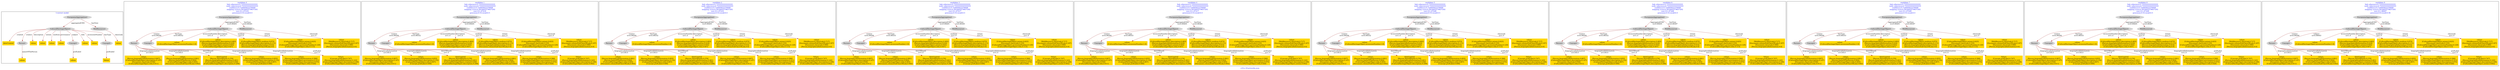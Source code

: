 digraph n0 {
fontcolor="blue"
remincross="true"
label="s10-s-18-artworks.json"
subgraph cluster_0 {
label="1-correct model"
n2[style="filled",color="white",fillcolor="lightgray",label="CulturalHeritageObject1"];
n3[shape="plaintext",style="filled",fillcolor="gold",label="dateCreated"];
n4[style="filled",color="white",fillcolor="lightgray",label="Person1"];
n5[shape="plaintext",style="filled",fillcolor="gold",label="values"];
n6[shape="plaintext",style="filled",fillcolor="gold",label="values"];
n7[shape="plaintext",style="filled",fillcolor="gold",label="values"];
n8[shape="plaintext",style="filled",fillcolor="gold",label="values"];
n9[style="filled",color="white",fillcolor="lightgray",label="Concept1"];
n10[shape="plaintext",style="filled",fillcolor="gold",label="values"];
n11[shape="plaintext",style="filled",fillcolor="gold",label="values"];
n12[style="filled",color="white",fillcolor="lightgray",label="Concept2"];
n13[shape="plaintext",style="filled",fillcolor="gold",label="values"];
n14[style="filled",color="white",fillcolor="lightgray",label="EuropeanaAggregation1"];
n15[style="filled",color="white",fillcolor="lightgray",label="WebResource1"];
n16[shape="plaintext",style="filled",fillcolor="gold",label="values"];
n17[shape="plaintext",style="filled",fillcolor="gold",label="values"];
n18[shape="plaintext",style="filled",fillcolor="gold",label="Values"];
}
subgraph cluster_1 {
label="candidate 0\nlink coherence:0.7333333333333333\nnode coherence:0.7333333333333333\nconfidence:0.724005622376009\nmapping score:0.5918402579637202\ncost:311.97416\n-precision:0.53-recall:0.5"
n20[style="filled",color="white",fillcolor="lightgray",label="CulturalHeritageObject1"];
n21[style="filled",color="white",fillcolor="lightgray",label="Person1"];
n22[style="filled",color="white",fillcolor="lightgray",label="Concept1"];
n23[style="filled",color="white",fillcolor="lightgray",label="EuropeanaAggregation1"];
n24[style="filled",color="white",fillcolor="lightgray",label="WebResource1"];
n25[shape="plaintext",style="filled",fillcolor="gold",label="values\n[Person,biographicalInformation,0.807]\n[CulturalHeritageObject,description,0.147]\n[Document,classLink,0.036]\n[CulturalHeritageObject,title,0.011]"];
n26[shape="plaintext",style="filled",fillcolor="gold",label="values\n[CulturalHeritageObject,accessionNumber,1.0]"];
n27[shape="plaintext",style="filled",fillcolor="gold",label="values\n[Person,biographicalInformation,0.991]\n[Person,nameOfThePerson,0.004]\n[CulturalHeritageObject,title,0.003]\n[Document,columnSubClassOfLink,0.002]"];
n28[shape="plaintext",style="filled",fillcolor="gold",label="dateCreated\n[Person,dateOfDeath,0.276]\n[Person,biographicalInformation,0.261]\n[CulturalHeritageObject,created,0.256]\n[CulturalHeritageObject,description,0.208]"];
n29[shape="plaintext",style="filled",fillcolor="gold",label="values\n[Person,biographicalInformation,0.855]\n[CulturalHeritageObject,description,0.132]\n[CulturalHeritageObject,title,0.007]\n[Concept,prefLabel,0.006]"];
n30[shape="plaintext",style="filled",fillcolor="gold",label="values\n[CulturalHeritageObject,description,0.483]\n[Person,biographicalInformation,0.416]\n[CulturalHeritageObject,extent,0.055]\n[CulturalHeritageObject,title,0.047]"];
n31[shape="plaintext",style="filled",fillcolor="gold",label="values\n[CulturalHeritageObject,medium,0.875]\n[CulturalHeritageObject,description,0.111]\n[Person,biographicalInformation,0.014]\n[Document,columnSubClassOfLink,0.0]"];
n32[shape="plaintext",style="filled",fillcolor="gold",label="values\n[CulturalHeritageObject,extent,0.625]\n[Document,classLink,0.133]\n[CulturalHeritageObject,accessionNumber,0.129]\n[CulturalHeritageObject,title,0.113]"];
n33[shape="plaintext",style="filled",fillcolor="gold",label="Values\n[Concept,prefLabel,0.747]\n[Person,biographicalInformation,0.143]\n[CulturalHeritageObject,description,0.109]\n[CulturalHeritageObject,extent,0.002]"];
n34[shape="plaintext",style="filled",fillcolor="gold",label="values\n[WebResource,classLink,0.717]\n[Document,columnSubClassOfLink,0.187]\n[Document,classLink,0.096]\n[Person,biographicalInformation,0.0]"];
n35[shape="plaintext",style="filled",fillcolor="gold",label="values\n[Person,biographicalInformation,0.589]\n[CulturalHeritageObject,provenance,0.311]\n[CulturalHeritageObject,description,0.075]\n[CulturalHeritageObject,title,0.026]"];
}
subgraph cluster_2 {
label="candidate 1\nlink coherence:0.7333333333333333\nnode coherence:0.7333333333333333\nconfidence:0.724005622376009\nmapping score:0.5918402579637202\ncost:311.97416\n-precision:0.53-recall:0.5"
n37[style="filled",color="white",fillcolor="lightgray",label="CulturalHeritageObject1"];
n38[style="filled",color="white",fillcolor="lightgray",label="Person1"];
n39[style="filled",color="white",fillcolor="lightgray",label="Concept1"];
n40[style="filled",color="white",fillcolor="lightgray",label="EuropeanaAggregation1"];
n41[style="filled",color="white",fillcolor="lightgray",label="WebResource1"];
n42[shape="plaintext",style="filled",fillcolor="gold",label="values\n[Person,biographicalInformation,0.807]\n[CulturalHeritageObject,description,0.147]\n[Document,classLink,0.036]\n[CulturalHeritageObject,title,0.011]"];
n43[shape="plaintext",style="filled",fillcolor="gold",label="values\n[CulturalHeritageObject,accessionNumber,1.0]"];
n44[shape="plaintext",style="filled",fillcolor="gold",label="values\n[Person,biographicalInformation,0.855]\n[CulturalHeritageObject,description,0.132]\n[CulturalHeritageObject,title,0.007]\n[Concept,prefLabel,0.006]"];
n45[shape="plaintext",style="filled",fillcolor="gold",label="dateCreated\n[Person,dateOfDeath,0.276]\n[Person,biographicalInformation,0.261]\n[CulturalHeritageObject,created,0.256]\n[CulturalHeritageObject,description,0.208]"];
n46[shape="plaintext",style="filled",fillcolor="gold",label="values\n[Person,biographicalInformation,0.991]\n[Person,nameOfThePerson,0.004]\n[CulturalHeritageObject,title,0.003]\n[Document,columnSubClassOfLink,0.002]"];
n47[shape="plaintext",style="filled",fillcolor="gold",label="values\n[CulturalHeritageObject,description,0.483]\n[Person,biographicalInformation,0.416]\n[CulturalHeritageObject,extent,0.055]\n[CulturalHeritageObject,title,0.047]"];
n48[shape="plaintext",style="filled",fillcolor="gold",label="values\n[CulturalHeritageObject,medium,0.875]\n[CulturalHeritageObject,description,0.111]\n[Person,biographicalInformation,0.014]\n[Document,columnSubClassOfLink,0.0]"];
n49[shape="plaintext",style="filled",fillcolor="gold",label="values\n[CulturalHeritageObject,extent,0.625]\n[Document,classLink,0.133]\n[CulturalHeritageObject,accessionNumber,0.129]\n[CulturalHeritageObject,title,0.113]"];
n50[shape="plaintext",style="filled",fillcolor="gold",label="Values\n[Concept,prefLabel,0.747]\n[Person,biographicalInformation,0.143]\n[CulturalHeritageObject,description,0.109]\n[CulturalHeritageObject,extent,0.002]"];
n51[shape="plaintext",style="filled",fillcolor="gold",label="values\n[WebResource,classLink,0.717]\n[Document,columnSubClassOfLink,0.187]\n[Document,classLink,0.096]\n[Person,biographicalInformation,0.0]"];
n52[shape="plaintext",style="filled",fillcolor="gold",label="values\n[Person,biographicalInformation,0.589]\n[CulturalHeritageObject,provenance,0.311]\n[CulturalHeritageObject,description,0.075]\n[CulturalHeritageObject,title,0.026]"];
}
subgraph cluster_3 {
label="candidate 2\nlink coherence:0.7333333333333333\nnode coherence:0.7333333333333333\nconfidence:0.724005622376009\nmapping score:0.5918402579637202\ncost:311.97416\n-precision:0.53-recall:0.5"
n54[style="filled",color="white",fillcolor="lightgray",label="CulturalHeritageObject1"];
n55[style="filled",color="white",fillcolor="lightgray",label="Person1"];
n56[style="filled",color="white",fillcolor="lightgray",label="Concept1"];
n57[style="filled",color="white",fillcolor="lightgray",label="EuropeanaAggregation1"];
n58[style="filled",color="white",fillcolor="lightgray",label="WebResource1"];
n59[shape="plaintext",style="filled",fillcolor="gold",label="values\n[Person,biographicalInformation,0.991]\n[Person,nameOfThePerson,0.004]\n[CulturalHeritageObject,title,0.003]\n[Document,columnSubClassOfLink,0.002]"];
n60[shape="plaintext",style="filled",fillcolor="gold",label="values\n[CulturalHeritageObject,accessionNumber,1.0]"];
n61[shape="plaintext",style="filled",fillcolor="gold",label="values\n[Person,biographicalInformation,0.855]\n[CulturalHeritageObject,description,0.132]\n[CulturalHeritageObject,title,0.007]\n[Concept,prefLabel,0.006]"];
n62[shape="plaintext",style="filled",fillcolor="gold",label="dateCreated\n[Person,dateOfDeath,0.276]\n[Person,biographicalInformation,0.261]\n[CulturalHeritageObject,created,0.256]\n[CulturalHeritageObject,description,0.208]"];
n63[shape="plaintext",style="filled",fillcolor="gold",label="values\n[Person,biographicalInformation,0.807]\n[CulturalHeritageObject,description,0.147]\n[Document,classLink,0.036]\n[CulturalHeritageObject,title,0.011]"];
n64[shape="plaintext",style="filled",fillcolor="gold",label="values\n[CulturalHeritageObject,description,0.483]\n[Person,biographicalInformation,0.416]\n[CulturalHeritageObject,extent,0.055]\n[CulturalHeritageObject,title,0.047]"];
n65[shape="plaintext",style="filled",fillcolor="gold",label="values\n[CulturalHeritageObject,medium,0.875]\n[CulturalHeritageObject,description,0.111]\n[Person,biographicalInformation,0.014]\n[Document,columnSubClassOfLink,0.0]"];
n66[shape="plaintext",style="filled",fillcolor="gold",label="values\n[CulturalHeritageObject,extent,0.625]\n[Document,classLink,0.133]\n[CulturalHeritageObject,accessionNumber,0.129]\n[CulturalHeritageObject,title,0.113]"];
n67[shape="plaintext",style="filled",fillcolor="gold",label="Values\n[Concept,prefLabel,0.747]\n[Person,biographicalInformation,0.143]\n[CulturalHeritageObject,description,0.109]\n[CulturalHeritageObject,extent,0.002]"];
n68[shape="plaintext",style="filled",fillcolor="gold",label="values\n[WebResource,classLink,0.717]\n[Document,columnSubClassOfLink,0.187]\n[Document,classLink,0.096]\n[Person,biographicalInformation,0.0]"];
n69[shape="plaintext",style="filled",fillcolor="gold",label="values\n[Person,biographicalInformation,0.589]\n[CulturalHeritageObject,provenance,0.311]\n[CulturalHeritageObject,description,0.075]\n[CulturalHeritageObject,title,0.026]"];
}
subgraph cluster_4 {
label="candidate 3\nlink coherence:0.7333333333333333\nnode coherence:0.7333333333333333\nconfidence:0.724005622376009\nmapping score:0.5918402579637202\ncost:311.97417\n-precision:0.53-recall:0.5"
n71[style="filled",color="white",fillcolor="lightgray",label="CulturalHeritageObject1"];
n72[style="filled",color="white",fillcolor="lightgray",label="Person1"];
n73[style="filled",color="white",fillcolor="lightgray",label="Concept2"];
n74[style="filled",color="white",fillcolor="lightgray",label="EuropeanaAggregation1"];
n75[style="filled",color="white",fillcolor="lightgray",label="WebResource1"];
n76[shape="plaintext",style="filled",fillcolor="gold",label="values\n[Person,biographicalInformation,0.807]\n[CulturalHeritageObject,description,0.147]\n[Document,classLink,0.036]\n[CulturalHeritageObject,title,0.011]"];
n77[shape="plaintext",style="filled",fillcolor="gold",label="values\n[CulturalHeritageObject,accessionNumber,1.0]"];
n78[shape="plaintext",style="filled",fillcolor="gold",label="values\n[Person,biographicalInformation,0.991]\n[Person,nameOfThePerson,0.004]\n[CulturalHeritageObject,title,0.003]\n[Document,columnSubClassOfLink,0.002]"];
n79[shape="plaintext",style="filled",fillcolor="gold",label="Values\n[Concept,prefLabel,0.747]\n[Person,biographicalInformation,0.143]\n[CulturalHeritageObject,description,0.109]\n[CulturalHeritageObject,extent,0.002]"];
n80[shape="plaintext",style="filled",fillcolor="gold",label="dateCreated\n[Person,dateOfDeath,0.276]\n[Person,biographicalInformation,0.261]\n[CulturalHeritageObject,created,0.256]\n[CulturalHeritageObject,description,0.208]"];
n81[shape="plaintext",style="filled",fillcolor="gold",label="values\n[Person,biographicalInformation,0.855]\n[CulturalHeritageObject,description,0.132]\n[CulturalHeritageObject,title,0.007]\n[Concept,prefLabel,0.006]"];
n82[shape="plaintext",style="filled",fillcolor="gold",label="values\n[CulturalHeritageObject,description,0.483]\n[Person,biographicalInformation,0.416]\n[CulturalHeritageObject,extent,0.055]\n[CulturalHeritageObject,title,0.047]"];
n83[shape="plaintext",style="filled",fillcolor="gold",label="values\n[CulturalHeritageObject,medium,0.875]\n[CulturalHeritageObject,description,0.111]\n[Person,biographicalInformation,0.014]\n[Document,columnSubClassOfLink,0.0]"];
n84[shape="plaintext",style="filled",fillcolor="gold",label="values\n[CulturalHeritageObject,extent,0.625]\n[Document,classLink,0.133]\n[CulturalHeritageObject,accessionNumber,0.129]\n[CulturalHeritageObject,title,0.113]"];
n85[shape="plaintext",style="filled",fillcolor="gold",label="values\n[WebResource,classLink,0.717]\n[Document,columnSubClassOfLink,0.187]\n[Document,classLink,0.096]\n[Person,biographicalInformation,0.0]"];
n86[shape="plaintext",style="filled",fillcolor="gold",label="values\n[Person,biographicalInformation,0.589]\n[CulturalHeritageObject,provenance,0.311]\n[CulturalHeritageObject,description,0.075]\n[CulturalHeritageObject,title,0.026]"];
}
subgraph cluster_5 {
label="candidate 4\nlink coherence:0.7333333333333333\nnode coherence:0.7333333333333333\nconfidence:0.724005622376009\nmapping score:0.5918402579637202\ncost:311.97417\n-precision:0.53-recall:0.5"
n88[style="filled",color="white",fillcolor="lightgray",label="CulturalHeritageObject1"];
n89[style="filled",color="white",fillcolor="lightgray",label="Person1"];
n90[style="filled",color="white",fillcolor="lightgray",label="Concept2"];
n91[style="filled",color="white",fillcolor="lightgray",label="EuropeanaAggregation1"];
n92[style="filled",color="white",fillcolor="lightgray",label="WebResource1"];
n93[shape="plaintext",style="filled",fillcolor="gold",label="values\n[Person,biographicalInformation,0.807]\n[CulturalHeritageObject,description,0.147]\n[Document,classLink,0.036]\n[CulturalHeritageObject,title,0.011]"];
n94[shape="plaintext",style="filled",fillcolor="gold",label="values\n[CulturalHeritageObject,accessionNumber,1.0]"];
n95[shape="plaintext",style="filled",fillcolor="gold",label="values\n[Person,biographicalInformation,0.855]\n[CulturalHeritageObject,description,0.132]\n[CulturalHeritageObject,title,0.007]\n[Concept,prefLabel,0.006]"];
n96[shape="plaintext",style="filled",fillcolor="gold",label="Values\n[Concept,prefLabel,0.747]\n[Person,biographicalInformation,0.143]\n[CulturalHeritageObject,description,0.109]\n[CulturalHeritageObject,extent,0.002]"];
n97[shape="plaintext",style="filled",fillcolor="gold",label="dateCreated\n[Person,dateOfDeath,0.276]\n[Person,biographicalInformation,0.261]\n[CulturalHeritageObject,created,0.256]\n[CulturalHeritageObject,description,0.208]"];
n98[shape="plaintext",style="filled",fillcolor="gold",label="values\n[Person,biographicalInformation,0.991]\n[Person,nameOfThePerson,0.004]\n[CulturalHeritageObject,title,0.003]\n[Document,columnSubClassOfLink,0.002]"];
n99[shape="plaintext",style="filled",fillcolor="gold",label="values\n[CulturalHeritageObject,description,0.483]\n[Person,biographicalInformation,0.416]\n[CulturalHeritageObject,extent,0.055]\n[CulturalHeritageObject,title,0.047]"];
n100[shape="plaintext",style="filled",fillcolor="gold",label="values\n[CulturalHeritageObject,medium,0.875]\n[CulturalHeritageObject,description,0.111]\n[Person,biographicalInformation,0.014]\n[Document,columnSubClassOfLink,0.0]"];
n101[shape="plaintext",style="filled",fillcolor="gold",label="values\n[CulturalHeritageObject,extent,0.625]\n[Document,classLink,0.133]\n[CulturalHeritageObject,accessionNumber,0.129]\n[CulturalHeritageObject,title,0.113]"];
n102[shape="plaintext",style="filled",fillcolor="gold",label="values\n[WebResource,classLink,0.717]\n[Document,columnSubClassOfLink,0.187]\n[Document,classLink,0.096]\n[Person,biographicalInformation,0.0]"];
n103[shape="plaintext",style="filled",fillcolor="gold",label="values\n[Person,biographicalInformation,0.589]\n[CulturalHeritageObject,provenance,0.311]\n[CulturalHeritageObject,description,0.075]\n[CulturalHeritageObject,title,0.026]"];
}
subgraph cluster_6 {
label="candidate 5\nlink coherence:0.7333333333333333\nnode coherence:0.7333333333333333\nconfidence:0.724005622376009\nmapping score:0.5918402579637202\ncost:311.97448\n-precision:0.53-recall:0.5"
n105[style="filled",color="white",fillcolor="lightgray",label="CulturalHeritageObject1"];
n106[style="filled",color="white",fillcolor="lightgray",label="Person1"];
n107[style="filled",color="white",fillcolor="lightgray",label="Concept1"];
n108[style="filled",color="white",fillcolor="lightgray",label="EuropeanaAggregation1"];
n109[style="filled",color="white",fillcolor="lightgray",label="WebResource2"];
n110[shape="plaintext",style="filled",fillcolor="gold",label="values\n[Person,biographicalInformation,0.807]\n[CulturalHeritageObject,description,0.147]\n[Document,classLink,0.036]\n[CulturalHeritageObject,title,0.011]"];
n111[shape="plaintext",style="filled",fillcolor="gold",label="values\n[CulturalHeritageObject,accessionNumber,1.0]"];
n112[shape="plaintext",style="filled",fillcolor="gold",label="values\n[Person,biographicalInformation,0.991]\n[Person,nameOfThePerson,0.004]\n[CulturalHeritageObject,title,0.003]\n[Document,columnSubClassOfLink,0.002]"];
n113[shape="plaintext",style="filled",fillcolor="gold",label="values\n[WebResource,classLink,0.717]\n[Document,columnSubClassOfLink,0.187]\n[Document,classLink,0.096]\n[Person,biographicalInformation,0.0]"];
n114[shape="plaintext",style="filled",fillcolor="gold",label="dateCreated\n[Person,dateOfDeath,0.276]\n[Person,biographicalInformation,0.261]\n[CulturalHeritageObject,created,0.256]\n[CulturalHeritageObject,description,0.208]"];
n115[shape="plaintext",style="filled",fillcolor="gold",label="values\n[Person,biographicalInformation,0.855]\n[CulturalHeritageObject,description,0.132]\n[CulturalHeritageObject,title,0.007]\n[Concept,prefLabel,0.006]"];
n116[shape="plaintext",style="filled",fillcolor="gold",label="values\n[CulturalHeritageObject,description,0.483]\n[Person,biographicalInformation,0.416]\n[CulturalHeritageObject,extent,0.055]\n[CulturalHeritageObject,title,0.047]"];
n117[shape="plaintext",style="filled",fillcolor="gold",label="values\n[CulturalHeritageObject,medium,0.875]\n[CulturalHeritageObject,description,0.111]\n[Person,biographicalInformation,0.014]\n[Document,columnSubClassOfLink,0.0]"];
n118[shape="plaintext",style="filled",fillcolor="gold",label="values\n[CulturalHeritageObject,extent,0.625]\n[Document,classLink,0.133]\n[CulturalHeritageObject,accessionNumber,0.129]\n[CulturalHeritageObject,title,0.113]"];
n119[shape="plaintext",style="filled",fillcolor="gold",label="Values\n[Concept,prefLabel,0.747]\n[Person,biographicalInformation,0.143]\n[CulturalHeritageObject,description,0.109]\n[CulturalHeritageObject,extent,0.002]"];
n120[shape="plaintext",style="filled",fillcolor="gold",label="values\n[Person,biographicalInformation,0.589]\n[CulturalHeritageObject,provenance,0.311]\n[CulturalHeritageObject,description,0.075]\n[CulturalHeritageObject,title,0.026]"];
}
subgraph cluster_7 {
label="candidate 6\nlink coherence:0.7333333333333333\nnode coherence:0.7333333333333333\nconfidence:0.724005622376009\nmapping score:0.5918402579637202\ncost:311.97448\n-precision:0.53-recall:0.5"
n122[style="filled",color="white",fillcolor="lightgray",label="CulturalHeritageObject1"];
n123[style="filled",color="white",fillcolor="lightgray",label="Person1"];
n124[style="filled",color="white",fillcolor="lightgray",label="Concept1"];
n125[style="filled",color="white",fillcolor="lightgray",label="EuropeanaAggregation1"];
n126[style="filled",color="white",fillcolor="lightgray",label="WebResource2"];
n127[shape="plaintext",style="filled",fillcolor="gold",label="values\n[Person,biographicalInformation,0.807]\n[CulturalHeritageObject,description,0.147]\n[Document,classLink,0.036]\n[CulturalHeritageObject,title,0.011]"];
n128[shape="plaintext",style="filled",fillcolor="gold",label="values\n[CulturalHeritageObject,accessionNumber,1.0]"];
n129[shape="plaintext",style="filled",fillcolor="gold",label="values\n[Person,biographicalInformation,0.855]\n[CulturalHeritageObject,description,0.132]\n[CulturalHeritageObject,title,0.007]\n[Concept,prefLabel,0.006]"];
n130[shape="plaintext",style="filled",fillcolor="gold",label="values\n[WebResource,classLink,0.717]\n[Document,columnSubClassOfLink,0.187]\n[Document,classLink,0.096]\n[Person,biographicalInformation,0.0]"];
n131[shape="plaintext",style="filled",fillcolor="gold",label="dateCreated\n[Person,dateOfDeath,0.276]\n[Person,biographicalInformation,0.261]\n[CulturalHeritageObject,created,0.256]\n[CulturalHeritageObject,description,0.208]"];
n132[shape="plaintext",style="filled",fillcolor="gold",label="values\n[Person,biographicalInformation,0.991]\n[Person,nameOfThePerson,0.004]\n[CulturalHeritageObject,title,0.003]\n[Document,columnSubClassOfLink,0.002]"];
n133[shape="plaintext",style="filled",fillcolor="gold",label="values\n[CulturalHeritageObject,description,0.483]\n[Person,biographicalInformation,0.416]\n[CulturalHeritageObject,extent,0.055]\n[CulturalHeritageObject,title,0.047]"];
n134[shape="plaintext",style="filled",fillcolor="gold",label="values\n[CulturalHeritageObject,medium,0.875]\n[CulturalHeritageObject,description,0.111]\n[Person,biographicalInformation,0.014]\n[Document,columnSubClassOfLink,0.0]"];
n135[shape="plaintext",style="filled",fillcolor="gold",label="values\n[CulturalHeritageObject,extent,0.625]\n[Document,classLink,0.133]\n[CulturalHeritageObject,accessionNumber,0.129]\n[CulturalHeritageObject,title,0.113]"];
n136[shape="plaintext",style="filled",fillcolor="gold",label="Values\n[Concept,prefLabel,0.747]\n[Person,biographicalInformation,0.143]\n[CulturalHeritageObject,description,0.109]\n[CulturalHeritageObject,extent,0.002]"];
n137[shape="plaintext",style="filled",fillcolor="gold",label="values\n[Person,biographicalInformation,0.589]\n[CulturalHeritageObject,provenance,0.311]\n[CulturalHeritageObject,description,0.075]\n[CulturalHeritageObject,title,0.026]"];
}
subgraph cluster_8 {
label="candidate 7\nlink coherence:0.7333333333333333\nnode coherence:0.7333333333333333\nconfidence:0.724005622376009\nmapping score:0.5918402579637202\ncost:311.97449\n-precision:0.53-recall:0.5"
n139[style="filled",color="white",fillcolor="lightgray",label="CulturalHeritageObject1"];
n140[style="filled",color="white",fillcolor="lightgray",label="Person1"];
n141[style="filled",color="white",fillcolor="lightgray",label="Concept2"];
n142[style="filled",color="white",fillcolor="lightgray",label="EuropeanaAggregation1"];
n143[style="filled",color="white",fillcolor="lightgray",label="WebResource2"];
n144[shape="plaintext",style="filled",fillcolor="gold",label="values\n[Person,biographicalInformation,0.807]\n[CulturalHeritageObject,description,0.147]\n[Document,classLink,0.036]\n[CulturalHeritageObject,title,0.011]"];
n145[shape="plaintext",style="filled",fillcolor="gold",label="values\n[CulturalHeritageObject,accessionNumber,1.0]"];
n146[shape="plaintext",style="filled",fillcolor="gold",label="values\n[Person,biographicalInformation,0.991]\n[Person,nameOfThePerson,0.004]\n[CulturalHeritageObject,title,0.003]\n[Document,columnSubClassOfLink,0.002]"];
n147[shape="plaintext",style="filled",fillcolor="gold",label="values\n[WebResource,classLink,0.717]\n[Document,columnSubClassOfLink,0.187]\n[Document,classLink,0.096]\n[Person,biographicalInformation,0.0]"];
n148[shape="plaintext",style="filled",fillcolor="gold",label="Values\n[Concept,prefLabel,0.747]\n[Person,biographicalInformation,0.143]\n[CulturalHeritageObject,description,0.109]\n[CulturalHeritageObject,extent,0.002]"];
n149[shape="plaintext",style="filled",fillcolor="gold",label="dateCreated\n[Person,dateOfDeath,0.276]\n[Person,biographicalInformation,0.261]\n[CulturalHeritageObject,created,0.256]\n[CulturalHeritageObject,description,0.208]"];
n150[shape="plaintext",style="filled",fillcolor="gold",label="values\n[Person,biographicalInformation,0.855]\n[CulturalHeritageObject,description,0.132]\n[CulturalHeritageObject,title,0.007]\n[Concept,prefLabel,0.006]"];
n151[shape="plaintext",style="filled",fillcolor="gold",label="values\n[CulturalHeritageObject,description,0.483]\n[Person,biographicalInformation,0.416]\n[CulturalHeritageObject,extent,0.055]\n[CulturalHeritageObject,title,0.047]"];
n152[shape="plaintext",style="filled",fillcolor="gold",label="values\n[CulturalHeritageObject,medium,0.875]\n[CulturalHeritageObject,description,0.111]\n[Person,biographicalInformation,0.014]\n[Document,columnSubClassOfLink,0.0]"];
n153[shape="plaintext",style="filled",fillcolor="gold",label="values\n[CulturalHeritageObject,extent,0.625]\n[Document,classLink,0.133]\n[CulturalHeritageObject,accessionNumber,0.129]\n[CulturalHeritageObject,title,0.113]"];
n154[shape="plaintext",style="filled",fillcolor="gold",label="values\n[Person,biographicalInformation,0.589]\n[CulturalHeritageObject,provenance,0.311]\n[CulturalHeritageObject,description,0.075]\n[CulturalHeritageObject,title,0.026]"];
}
subgraph cluster_9 {
label="candidate 8\nlink coherence:0.7333333333333333\nnode coherence:0.7333333333333333\nconfidence:0.724005622376009\nmapping score:0.5918402579637202\ncost:311.97449\n-precision:0.53-recall:0.5"
n156[style="filled",color="white",fillcolor="lightgray",label="CulturalHeritageObject1"];
n157[style="filled",color="white",fillcolor="lightgray",label="Person1"];
n158[style="filled",color="white",fillcolor="lightgray",label="Concept2"];
n159[style="filled",color="white",fillcolor="lightgray",label="EuropeanaAggregation1"];
n160[style="filled",color="white",fillcolor="lightgray",label="WebResource2"];
n161[shape="plaintext",style="filled",fillcolor="gold",label="values\n[Person,biographicalInformation,0.807]\n[CulturalHeritageObject,description,0.147]\n[Document,classLink,0.036]\n[CulturalHeritageObject,title,0.011]"];
n162[shape="plaintext",style="filled",fillcolor="gold",label="values\n[CulturalHeritageObject,accessionNumber,1.0]"];
n163[shape="plaintext",style="filled",fillcolor="gold",label="values\n[Person,biographicalInformation,0.855]\n[CulturalHeritageObject,description,0.132]\n[CulturalHeritageObject,title,0.007]\n[Concept,prefLabel,0.006]"];
n164[shape="plaintext",style="filled",fillcolor="gold",label="values\n[WebResource,classLink,0.717]\n[Document,columnSubClassOfLink,0.187]\n[Document,classLink,0.096]\n[Person,biographicalInformation,0.0]"];
n165[shape="plaintext",style="filled",fillcolor="gold",label="Values\n[Concept,prefLabel,0.747]\n[Person,biographicalInformation,0.143]\n[CulturalHeritageObject,description,0.109]\n[CulturalHeritageObject,extent,0.002]"];
n166[shape="plaintext",style="filled",fillcolor="gold",label="dateCreated\n[Person,dateOfDeath,0.276]\n[Person,biographicalInformation,0.261]\n[CulturalHeritageObject,created,0.256]\n[CulturalHeritageObject,description,0.208]"];
n167[shape="plaintext",style="filled",fillcolor="gold",label="values\n[Person,biographicalInformation,0.991]\n[Person,nameOfThePerson,0.004]\n[CulturalHeritageObject,title,0.003]\n[Document,columnSubClassOfLink,0.002]"];
n168[shape="plaintext",style="filled",fillcolor="gold",label="values\n[CulturalHeritageObject,description,0.483]\n[Person,biographicalInformation,0.416]\n[CulturalHeritageObject,extent,0.055]\n[CulturalHeritageObject,title,0.047]"];
n169[shape="plaintext",style="filled",fillcolor="gold",label="values\n[CulturalHeritageObject,medium,0.875]\n[CulturalHeritageObject,description,0.111]\n[Person,biographicalInformation,0.014]\n[Document,columnSubClassOfLink,0.0]"];
n170[shape="plaintext",style="filled",fillcolor="gold",label="values\n[CulturalHeritageObject,extent,0.625]\n[Document,classLink,0.133]\n[CulturalHeritageObject,accessionNumber,0.129]\n[CulturalHeritageObject,title,0.113]"];
n171[shape="plaintext",style="filled",fillcolor="gold",label="values\n[Person,biographicalInformation,0.589]\n[CulturalHeritageObject,provenance,0.311]\n[CulturalHeritageObject,description,0.075]\n[CulturalHeritageObject,title,0.026]"];
}
subgraph cluster_10 {
label="candidate 9\nlink coherence:0.7333333333333333\nnode coherence:0.7333333333333333\nconfidence:0.724005622376009\nmapping score:0.5918402579637202\ncost:311.98007\n-precision:0.6-recall:0.56"
n173[style="filled",color="white",fillcolor="lightgray",label="CulturalHeritageObject1"];
n174[style="filled",color="white",fillcolor="lightgray",label="Person1"];
n175[style="filled",color="white",fillcolor="lightgray",label="Concept1"];
n176[style="filled",color="white",fillcolor="lightgray",label="EuropeanaAggregation1"];
n177[style="filled",color="white",fillcolor="lightgray",label="WebResource1"];
n178[shape="plaintext",style="filled",fillcolor="gold",label="values\n[Person,biographicalInformation,0.807]\n[CulturalHeritageObject,description,0.147]\n[Document,classLink,0.036]\n[CulturalHeritageObject,title,0.011]"];
n179[shape="plaintext",style="filled",fillcolor="gold",label="values\n[CulturalHeritageObject,accessionNumber,1.0]"];
n180[shape="plaintext",style="filled",fillcolor="gold",label="values\n[Person,biographicalInformation,0.991]\n[Person,nameOfThePerson,0.004]\n[CulturalHeritageObject,title,0.003]\n[Document,columnSubClassOfLink,0.002]"];
n181[shape="plaintext",style="filled",fillcolor="gold",label="dateCreated\n[Person,dateOfDeath,0.276]\n[Person,biographicalInformation,0.261]\n[CulturalHeritageObject,created,0.256]\n[CulturalHeritageObject,description,0.208]"];
n182[shape="plaintext",style="filled",fillcolor="gold",label="values\n[Person,biographicalInformation,0.855]\n[CulturalHeritageObject,description,0.132]\n[CulturalHeritageObject,title,0.007]\n[Concept,prefLabel,0.006]"];
n183[shape="plaintext",style="filled",fillcolor="gold",label="values\n[CulturalHeritageObject,description,0.483]\n[Person,biographicalInformation,0.416]\n[CulturalHeritageObject,extent,0.055]\n[CulturalHeritageObject,title,0.047]"];
n184[shape="plaintext",style="filled",fillcolor="gold",label="values\n[CulturalHeritageObject,medium,0.875]\n[CulturalHeritageObject,description,0.111]\n[Person,biographicalInformation,0.014]\n[Document,columnSubClassOfLink,0.0]"];
n185[shape="plaintext",style="filled",fillcolor="gold",label="values\n[CulturalHeritageObject,extent,0.625]\n[Document,classLink,0.133]\n[CulturalHeritageObject,accessionNumber,0.129]\n[CulturalHeritageObject,title,0.113]"];
n186[shape="plaintext",style="filled",fillcolor="gold",label="Values\n[Concept,prefLabel,0.747]\n[Person,biographicalInformation,0.143]\n[CulturalHeritageObject,description,0.109]\n[CulturalHeritageObject,extent,0.002]"];
n187[shape="plaintext",style="filled",fillcolor="gold",label="values\n[WebResource,classLink,0.717]\n[Document,columnSubClassOfLink,0.187]\n[Document,classLink,0.096]\n[Person,biographicalInformation,0.0]"];
n188[shape="plaintext",style="filled",fillcolor="gold",label="values\n[Person,biographicalInformation,0.589]\n[CulturalHeritageObject,provenance,0.311]\n[CulturalHeritageObject,description,0.075]\n[CulturalHeritageObject,title,0.026]"];
}
n2 -> n3[color="brown",fontcolor="black",label="created"]
n2 -> n4[color="brown",fontcolor="black",label="creator"]
n2 -> n5[color="brown",fontcolor="black",label="description"]
n2 -> n6[color="brown",fontcolor="black",label="extent"]
n2 -> n7[color="brown",fontcolor="black",label="medium"]
n2 -> n8[color="brown",fontcolor="black",label="provenance"]
n2 -> n9[color="brown",fontcolor="black",label="subject"]
n2 -> n10[color="brown",fontcolor="black",label="title"]
n2 -> n11[color="brown",fontcolor="black",label="accessionNumber"]
n2 -> n12[color="brown",fontcolor="black",label="hasType"]
n4 -> n13[color="brown",fontcolor="black",label="nameOfThePerson"]
n14 -> n2[color="brown",fontcolor="black",label="aggregatedCHO"]
n14 -> n15[color="brown",fontcolor="black",label="hasView"]
n15 -> n16[color="brown",fontcolor="black",label="classLink"]
n9 -> n17[color="brown",fontcolor="black",label="prefLabel"]
n12 -> n18[color="brown",fontcolor="black",label="prefLabel"]
n20 -> n21[color="brown",fontcolor="black",label="creator\nw=0.99294"]
n20 -> n22[color="brown",fontcolor="black",label="hasType\nw=0.99352"]
n23 -> n20[color="brown",fontcolor="black",label="aggregatedCHO\nw=0.99405"]
n23 -> n24[color="brown",fontcolor="black",label="hasView\nw=0.99365"]
n21 -> n25[color="brown",fontcolor="black",label="biographicalInformation\nw=100.0"]
n20 -> n26[color="brown",fontcolor="black",label="accessionNumber\nw=1.0"]
n21 -> n27[color="brown",fontcolor="black",label="biographicalInformation\nw=100.0"]
n21 -> n28[color="brown",fontcolor="black",label="dateOfDeath\nw=1.0"]
n21 -> n29[color="brown",fontcolor="black",label="biographicalInformation\nw=100.0"]
n20 -> n30[color="brown",fontcolor="black",label="description\nw=1.0"]
n20 -> n31[color="brown",fontcolor="black",label="medium\nw=1.0"]
n20 -> n32[color="brown",fontcolor="black",label="extent\nw=1.0"]
n22 -> n33[color="brown",fontcolor="black",label="prefLabel\nw=1.0"]
n24 -> n34[color="brown",fontcolor="black",label="classLink\nw=1.0"]
n21 -> n35[color="brown",fontcolor="black",label="biographicalInformation\nw=1.0"]
n37 -> n38[color="brown",fontcolor="black",label="creator\nw=0.99294"]
n37 -> n39[color="brown",fontcolor="black",label="hasType\nw=0.99352"]
n40 -> n37[color="brown",fontcolor="black",label="aggregatedCHO\nw=0.99405"]
n40 -> n41[color="brown",fontcolor="black",label="hasView\nw=0.99365"]
n38 -> n42[color="brown",fontcolor="black",label="biographicalInformation\nw=100.0"]
n37 -> n43[color="brown",fontcolor="black",label="accessionNumber\nw=1.0"]
n38 -> n44[color="brown",fontcolor="black",label="biographicalInformation\nw=100.0"]
n38 -> n45[color="brown",fontcolor="black",label="dateOfDeath\nw=1.0"]
n38 -> n46[color="brown",fontcolor="black",label="biographicalInformation\nw=100.0"]
n37 -> n47[color="brown",fontcolor="black",label="description\nw=1.0"]
n37 -> n48[color="brown",fontcolor="black",label="medium\nw=1.0"]
n37 -> n49[color="brown",fontcolor="black",label="extent\nw=1.0"]
n39 -> n50[color="brown",fontcolor="black",label="prefLabel\nw=1.0"]
n41 -> n51[color="brown",fontcolor="black",label="classLink\nw=1.0"]
n38 -> n52[color="brown",fontcolor="black",label="biographicalInformation\nw=1.0"]
n54 -> n55[color="brown",fontcolor="black",label="creator\nw=0.99294"]
n54 -> n56[color="brown",fontcolor="black",label="hasType\nw=0.99352"]
n57 -> n54[color="brown",fontcolor="black",label="aggregatedCHO\nw=0.99405"]
n57 -> n58[color="brown",fontcolor="black",label="hasView\nw=0.99365"]
n55 -> n59[color="brown",fontcolor="black",label="biographicalInformation\nw=100.0"]
n54 -> n60[color="brown",fontcolor="black",label="accessionNumber\nw=1.0"]
n55 -> n61[color="brown",fontcolor="black",label="biographicalInformation\nw=100.0"]
n55 -> n62[color="brown",fontcolor="black",label="dateOfDeath\nw=1.0"]
n55 -> n63[color="brown",fontcolor="black",label="biographicalInformation\nw=100.0"]
n54 -> n64[color="brown",fontcolor="black",label="description\nw=1.0"]
n54 -> n65[color="brown",fontcolor="black",label="medium\nw=1.0"]
n54 -> n66[color="brown",fontcolor="black",label="extent\nw=1.0"]
n56 -> n67[color="brown",fontcolor="black",label="prefLabel\nw=1.0"]
n58 -> n68[color="brown",fontcolor="black",label="classLink\nw=1.0"]
n55 -> n69[color="brown",fontcolor="black",label="biographicalInformation\nw=1.0"]
n71 -> n72[color="brown",fontcolor="black",label="creator\nw=0.99294"]
n71 -> n73[color="brown",fontcolor="black",label="hasType\nw=0.99353"]
n74 -> n71[color="brown",fontcolor="black",label="aggregatedCHO\nw=0.99405"]
n74 -> n75[color="brown",fontcolor="black",label="hasView\nw=0.99365"]
n72 -> n76[color="brown",fontcolor="black",label="biographicalInformation\nw=100.0"]
n71 -> n77[color="brown",fontcolor="black",label="accessionNumber\nw=1.0"]
n72 -> n78[color="brown",fontcolor="black",label="biographicalInformation\nw=100.0"]
n73 -> n79[color="brown",fontcolor="black",label="prefLabel\nw=1.0"]
n72 -> n80[color="brown",fontcolor="black",label="dateOfDeath\nw=1.0"]
n72 -> n81[color="brown",fontcolor="black",label="biographicalInformation\nw=100.0"]
n71 -> n82[color="brown",fontcolor="black",label="description\nw=1.0"]
n71 -> n83[color="brown",fontcolor="black",label="medium\nw=1.0"]
n71 -> n84[color="brown",fontcolor="black",label="extent\nw=1.0"]
n75 -> n85[color="brown",fontcolor="black",label="classLink\nw=1.0"]
n72 -> n86[color="brown",fontcolor="black",label="biographicalInformation\nw=1.0"]
n88 -> n89[color="brown",fontcolor="black",label="creator\nw=0.99294"]
n88 -> n90[color="brown",fontcolor="black",label="hasType\nw=0.99353"]
n91 -> n88[color="brown",fontcolor="black",label="aggregatedCHO\nw=0.99405"]
n91 -> n92[color="brown",fontcolor="black",label="hasView\nw=0.99365"]
n89 -> n93[color="brown",fontcolor="black",label="biographicalInformation\nw=100.0"]
n88 -> n94[color="brown",fontcolor="black",label="accessionNumber\nw=1.0"]
n89 -> n95[color="brown",fontcolor="black",label="biographicalInformation\nw=100.0"]
n90 -> n96[color="brown",fontcolor="black",label="prefLabel\nw=1.0"]
n89 -> n97[color="brown",fontcolor="black",label="dateOfDeath\nw=1.0"]
n89 -> n98[color="brown",fontcolor="black",label="biographicalInformation\nw=100.0"]
n88 -> n99[color="brown",fontcolor="black",label="description\nw=1.0"]
n88 -> n100[color="brown",fontcolor="black",label="medium\nw=1.0"]
n88 -> n101[color="brown",fontcolor="black",label="extent\nw=1.0"]
n92 -> n102[color="brown",fontcolor="black",label="classLink\nw=1.0"]
n89 -> n103[color="brown",fontcolor="black",label="biographicalInformation\nw=1.0"]
n105 -> n106[color="brown",fontcolor="black",label="creator\nw=0.99294"]
n105 -> n107[color="brown",fontcolor="black",label="hasType\nw=0.99352"]
n108 -> n105[color="brown",fontcolor="black",label="aggregatedCHO\nw=0.99405"]
n108 -> n109[color="brown",fontcolor="black",label="hasView\nw=0.99397"]
n106 -> n110[color="brown",fontcolor="black",label="biographicalInformation\nw=100.0"]
n105 -> n111[color="brown",fontcolor="black",label="accessionNumber\nw=1.0"]
n106 -> n112[color="brown",fontcolor="black",label="biographicalInformation\nw=100.0"]
n109 -> n113[color="brown",fontcolor="black",label="classLink\nw=1.0"]
n106 -> n114[color="brown",fontcolor="black",label="dateOfDeath\nw=1.0"]
n106 -> n115[color="brown",fontcolor="black",label="biographicalInformation\nw=100.0"]
n105 -> n116[color="brown",fontcolor="black",label="description\nw=1.0"]
n105 -> n117[color="brown",fontcolor="black",label="medium\nw=1.0"]
n105 -> n118[color="brown",fontcolor="black",label="extent\nw=1.0"]
n107 -> n119[color="brown",fontcolor="black",label="prefLabel\nw=1.0"]
n106 -> n120[color="brown",fontcolor="black",label="biographicalInformation\nw=1.0"]
n122 -> n123[color="brown",fontcolor="black",label="creator\nw=0.99294"]
n122 -> n124[color="brown",fontcolor="black",label="hasType\nw=0.99352"]
n125 -> n122[color="brown",fontcolor="black",label="aggregatedCHO\nw=0.99405"]
n125 -> n126[color="brown",fontcolor="black",label="hasView\nw=0.99397"]
n123 -> n127[color="brown",fontcolor="black",label="biographicalInformation\nw=100.0"]
n122 -> n128[color="brown",fontcolor="black",label="accessionNumber\nw=1.0"]
n123 -> n129[color="brown",fontcolor="black",label="biographicalInformation\nw=100.0"]
n126 -> n130[color="brown",fontcolor="black",label="classLink\nw=1.0"]
n123 -> n131[color="brown",fontcolor="black",label="dateOfDeath\nw=1.0"]
n123 -> n132[color="brown",fontcolor="black",label="biographicalInformation\nw=100.0"]
n122 -> n133[color="brown",fontcolor="black",label="description\nw=1.0"]
n122 -> n134[color="brown",fontcolor="black",label="medium\nw=1.0"]
n122 -> n135[color="brown",fontcolor="black",label="extent\nw=1.0"]
n124 -> n136[color="brown",fontcolor="black",label="prefLabel\nw=1.0"]
n123 -> n137[color="brown",fontcolor="black",label="biographicalInformation\nw=1.0"]
n139 -> n140[color="brown",fontcolor="black",label="creator\nw=0.99294"]
n139 -> n141[color="brown",fontcolor="black",label="hasType\nw=0.99353"]
n142 -> n139[color="brown",fontcolor="black",label="aggregatedCHO\nw=0.99405"]
n142 -> n143[color="brown",fontcolor="black",label="hasView\nw=0.99397"]
n140 -> n144[color="brown",fontcolor="black",label="biographicalInformation\nw=100.0"]
n139 -> n145[color="brown",fontcolor="black",label="accessionNumber\nw=1.0"]
n140 -> n146[color="brown",fontcolor="black",label="biographicalInformation\nw=100.0"]
n143 -> n147[color="brown",fontcolor="black",label="classLink\nw=1.0"]
n141 -> n148[color="brown",fontcolor="black",label="prefLabel\nw=1.0"]
n140 -> n149[color="brown",fontcolor="black",label="dateOfDeath\nw=1.0"]
n140 -> n150[color="brown",fontcolor="black",label="biographicalInformation\nw=100.0"]
n139 -> n151[color="brown",fontcolor="black",label="description\nw=1.0"]
n139 -> n152[color="brown",fontcolor="black",label="medium\nw=1.0"]
n139 -> n153[color="brown",fontcolor="black",label="extent\nw=1.0"]
n140 -> n154[color="brown",fontcolor="black",label="biographicalInformation\nw=1.0"]
n156 -> n157[color="brown",fontcolor="black",label="creator\nw=0.99294"]
n156 -> n158[color="brown",fontcolor="black",label="hasType\nw=0.99353"]
n159 -> n156[color="brown",fontcolor="black",label="aggregatedCHO\nw=0.99405"]
n159 -> n160[color="brown",fontcolor="black",label="hasView\nw=0.99397"]
n157 -> n161[color="brown",fontcolor="black",label="biographicalInformation\nw=100.0"]
n156 -> n162[color="brown",fontcolor="black",label="accessionNumber\nw=1.0"]
n157 -> n163[color="brown",fontcolor="black",label="biographicalInformation\nw=100.0"]
n160 -> n164[color="brown",fontcolor="black",label="classLink\nw=1.0"]
n158 -> n165[color="brown",fontcolor="black",label="prefLabel\nw=1.0"]
n157 -> n166[color="brown",fontcolor="black",label="dateOfDeath\nw=1.0"]
n157 -> n167[color="brown",fontcolor="black",label="biographicalInformation\nw=100.0"]
n156 -> n168[color="brown",fontcolor="black",label="description\nw=1.0"]
n156 -> n169[color="brown",fontcolor="black",label="medium\nw=1.0"]
n156 -> n170[color="brown",fontcolor="black",label="extent\nw=1.0"]
n157 -> n171[color="brown",fontcolor="black",label="biographicalInformation\nw=1.0"]
n173 -> n174[color="brown",fontcolor="black",label="creator\nw=0.99294"]
n173 -> n175[color="brown",fontcolor="black",label="subject\nw=0.99943"]
n176 -> n173[color="brown",fontcolor="black",label="aggregatedCHO\nw=0.99405"]
n176 -> n177[color="brown",fontcolor="black",label="hasView\nw=0.99365"]
n174 -> n178[color="brown",fontcolor="black",label="biographicalInformation\nw=100.0"]
n173 -> n179[color="brown",fontcolor="black",label="accessionNumber\nw=1.0"]
n174 -> n180[color="brown",fontcolor="black",label="biographicalInformation\nw=100.0"]
n174 -> n181[color="brown",fontcolor="black",label="dateOfDeath\nw=1.0"]
n174 -> n182[color="brown",fontcolor="black",label="biographicalInformation\nw=100.0"]
n173 -> n183[color="brown",fontcolor="black",label="description\nw=1.0"]
n173 -> n184[color="brown",fontcolor="black",label="medium\nw=1.0"]
n173 -> n185[color="brown",fontcolor="black",label="extent\nw=1.0"]
n175 -> n186[color="brown",fontcolor="black",label="prefLabel\nw=1.0"]
n177 -> n187[color="brown",fontcolor="black",label="classLink\nw=1.0"]
n174 -> n188[color="brown",fontcolor="black",label="biographicalInformation\nw=1.0"]
}

